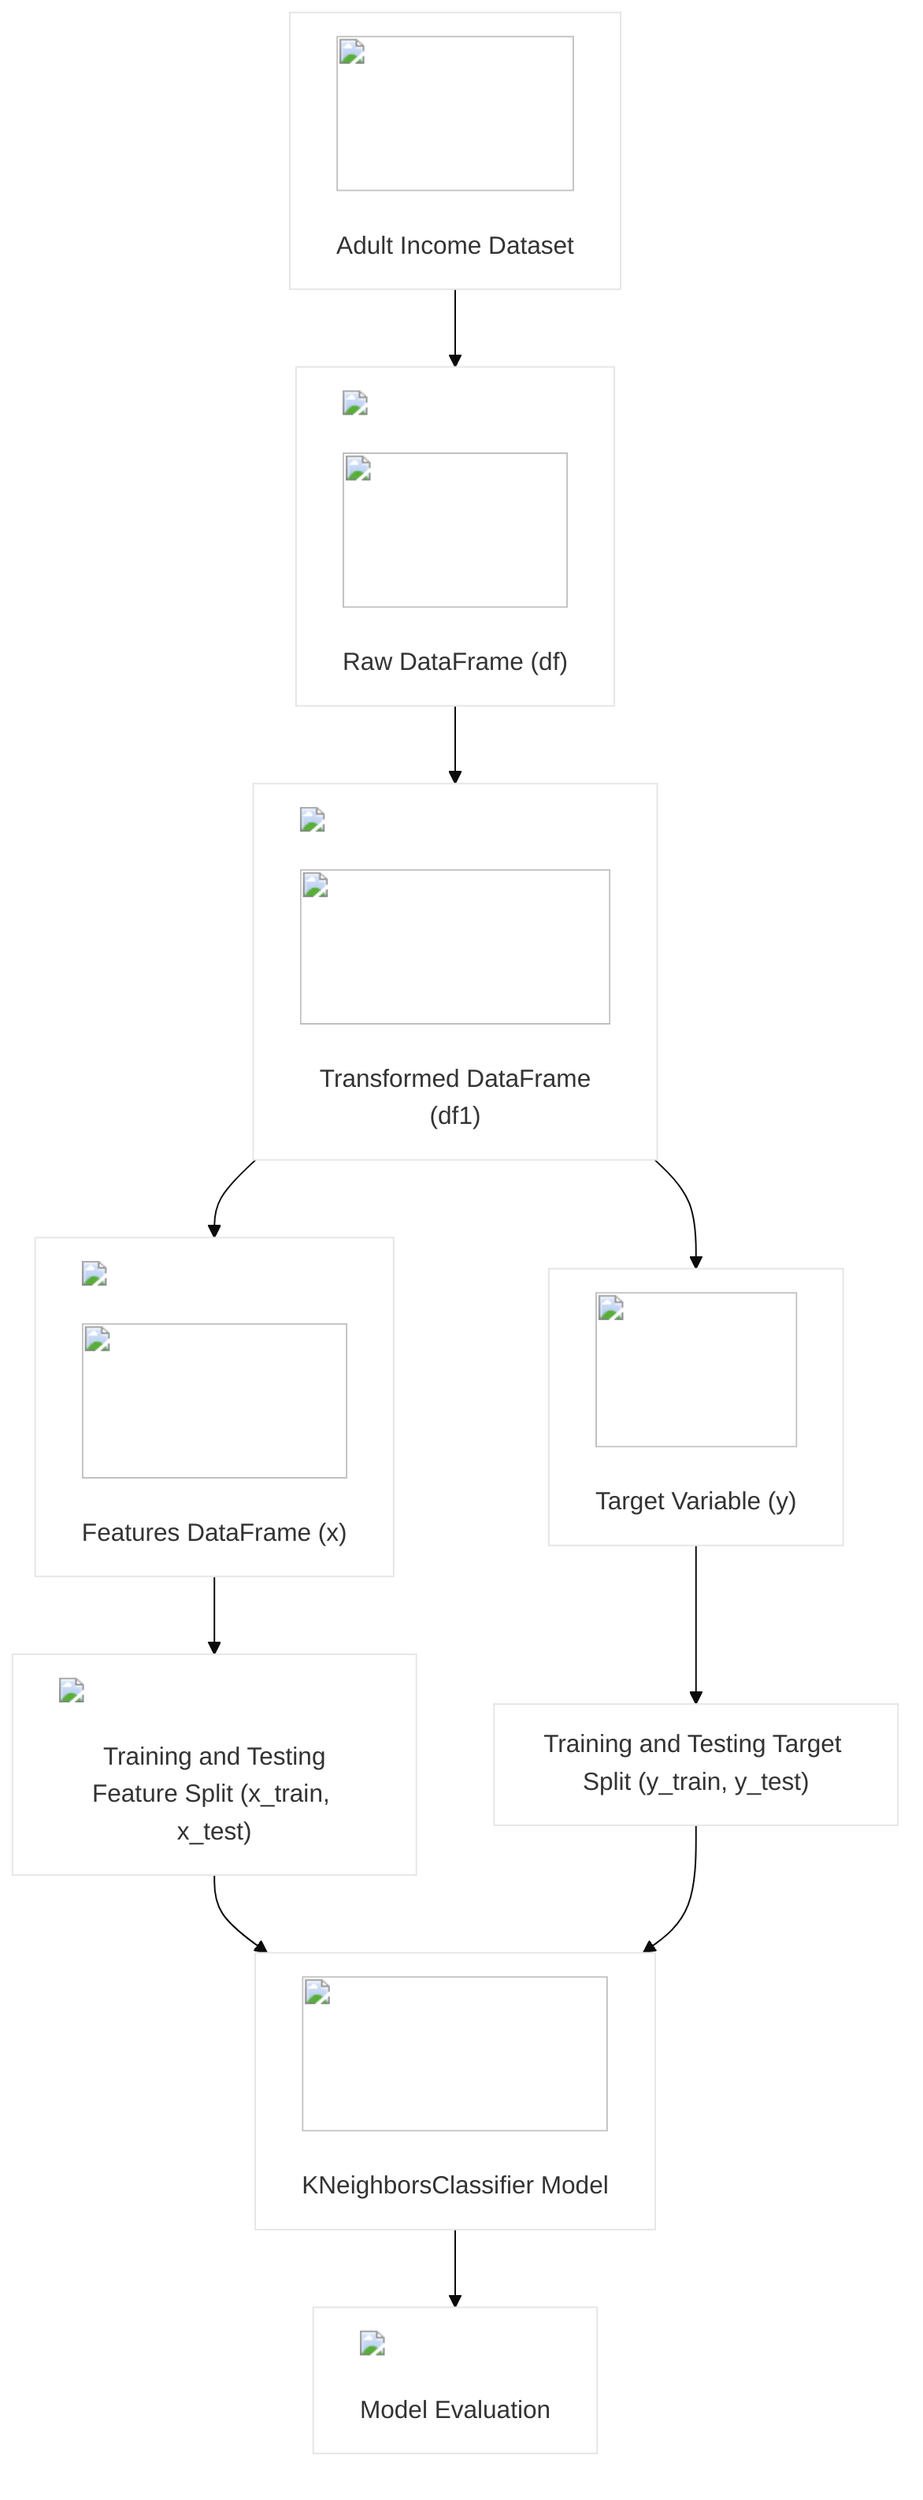 %%{ init: { 'theme': 'base', 'themeVariables': { 'primaryColor': '#fff', 'edgeLabelBackground':'#ffffff', 'tertiaryColor': '#F2C464'} } }%%
flowchart TD
    A["<img src='icons/file.svg' width=100 height=100/> <br/> Adult Income Dataset"] --> B["<img src='dummy_plots/hist_template.svg'/> <br/><img src='icons/table.svg' width=100 height=100/> <br/> Raw DataFrame (df)"];
    B --> C["<img src='dummy_plots/lineplot_template.svg'/> <br/><img src='icons/table.svg' width=100 height=100/> <br/> Transformed DataFrame (df1)"]; 
    C --> D["<img src='dummy_plots/scatter_plot_template.svg'/> <br/><img src='icons/column_split.svg' width=100 height=100/> <br/> Features DataFrame (x)"];
    C --> E["<img src='icons/column_split.svg' width=100 height=100/> <br/> Target Variable (y)"]; 
    D --> F["<img src='dummy_plots/barplot_template.svg'/> <br/> Training and Testing Feature Split (x_train, x_test)"];
    E --> G[" Training and Testing Target Split (y_train, y_test)"];
    F --> H["<img src='icons/brain.svg' width=100 height=100/> <br/> KNeighborsClassifier Model"]; 
    G --> H;
    H --> I["<img src='dummy_plots/boxplot_template.svg'/> <br/> Model Evaluation"];